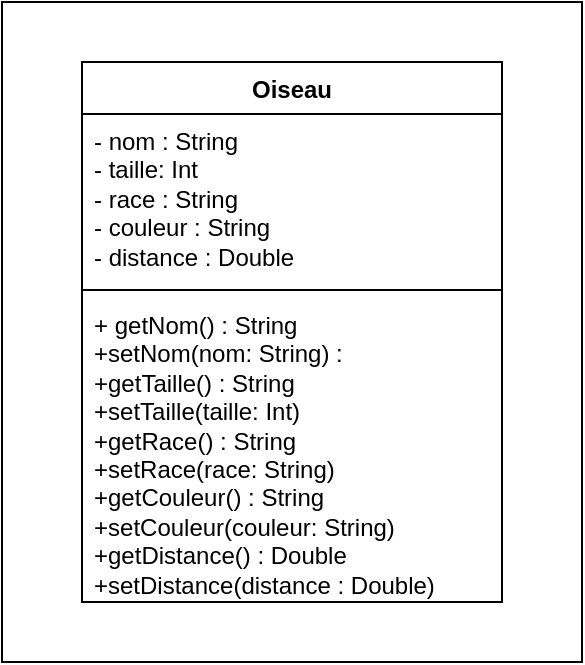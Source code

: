 <mxfile version="26.3.0">
  <diagram name="Page-1" id="PGHH7Cj9nXCG-q8c25Oi">
    <mxGraphModel dx="401" dy="592" grid="1" gridSize="10" guides="1" tooltips="1" connect="1" arrows="1" fold="1" page="1" pageScale="1" pageWidth="827" pageHeight="1169" math="0" shadow="0">
      <root>
        <mxCell id="0" />
        <mxCell id="1" parent="0" />
        <mxCell id="VoGYrRKCqaxyGGuveOrH-15" value="" style="rounded=0;whiteSpace=wrap;html=1;rotation=90;" vertex="1" parent="1">
          <mxGeometry x="170" y="120" width="330" height="290" as="geometry" />
        </mxCell>
        <mxCell id="VoGYrRKCqaxyGGuveOrH-3" value="Oiseau" style="swimlane;fontStyle=1;align=center;verticalAlign=top;childLayout=stackLayout;horizontal=1;startSize=26;horizontalStack=0;resizeParent=1;resizeParentMax=0;resizeLast=0;collapsible=1;marginBottom=0;whiteSpace=wrap;html=1;" vertex="1" parent="1">
          <mxGeometry x="230" y="130" width="210" height="270" as="geometry" />
        </mxCell>
        <mxCell id="VoGYrRKCqaxyGGuveOrH-4" value="- nom : String&lt;div&gt;- taille: Int&lt;/div&gt;&lt;div&gt;- race : String&lt;/div&gt;&lt;div&gt;- couleur : String&lt;/div&gt;&lt;div&gt;- distance : Double&lt;/div&gt;" style="text;strokeColor=none;fillColor=none;align=left;verticalAlign=top;spacingLeft=4;spacingRight=4;overflow=hidden;rotatable=0;points=[[0,0.5],[1,0.5]];portConstraint=eastwest;whiteSpace=wrap;html=1;" vertex="1" parent="VoGYrRKCqaxyGGuveOrH-3">
          <mxGeometry y="26" width="210" height="84" as="geometry" />
        </mxCell>
        <mxCell id="VoGYrRKCqaxyGGuveOrH-5" value="" style="line;strokeWidth=1;fillColor=none;align=left;verticalAlign=middle;spacingTop=-1;spacingLeft=3;spacingRight=3;rotatable=0;labelPosition=right;points=[];portConstraint=eastwest;strokeColor=inherit;" vertex="1" parent="VoGYrRKCqaxyGGuveOrH-3">
          <mxGeometry y="110" width="210" height="8" as="geometry" />
        </mxCell>
        <mxCell id="VoGYrRKCqaxyGGuveOrH-6" value="+ getNom() : String&lt;div&gt;+setNom(nom: String) :&amp;nbsp;&lt;/div&gt;&lt;div&gt;+getTaille() : String&lt;/div&gt;&lt;div&gt;+s&lt;span style=&quot;background-color: transparent; color: light-dark(rgb(0, 0, 0), rgb(255, 255, 255));&quot;&gt;etTaille(taille: Int)&lt;/span&gt;&lt;/div&gt;&lt;div&gt;&lt;div&gt;+getRace() : String&lt;/div&gt;&lt;div&gt;+s&lt;span style=&quot;background-color: transparent; color: light-dark(rgb(0, 0, 0), rgb(255, 255, 255));&quot;&gt;etRace(race: String)&lt;/span&gt;&lt;/div&gt;&lt;/div&gt;&lt;div&gt;&lt;div&gt;+getCouleur() : String&lt;/div&gt;&lt;div&gt;+s&lt;span style=&quot;background-color: transparent; color: light-dark(rgb(0, 0, 0), rgb(255, 255, 255));&quot;&gt;etCouleur(couleur: String)&lt;/span&gt;&lt;/div&gt;&lt;/div&gt;&lt;div&gt;&lt;span style=&quot;background-color: transparent; color: light-dark(rgb(0, 0, 0), rgb(255, 255, 255));&quot;&gt;+getDistance() : Double&lt;/span&gt;&lt;/div&gt;&lt;div&gt;&lt;span style=&quot;background-color: transparent; color: light-dark(rgb(0, 0, 0), rgb(255, 255, 255));&quot;&gt;+setDistance(distance : Double)&lt;/span&gt;&lt;/div&gt;&lt;div&gt;&lt;br&gt;&lt;/div&gt;" style="text;strokeColor=none;fillColor=none;align=left;verticalAlign=top;spacingLeft=4;spacingRight=4;overflow=hidden;rotatable=0;points=[[0,0.5],[1,0.5]];portConstraint=eastwest;whiteSpace=wrap;html=1;" vertex="1" parent="VoGYrRKCqaxyGGuveOrH-3">
          <mxGeometry y="118" width="210" height="152" as="geometry" />
        </mxCell>
      </root>
    </mxGraphModel>
  </diagram>
</mxfile>
